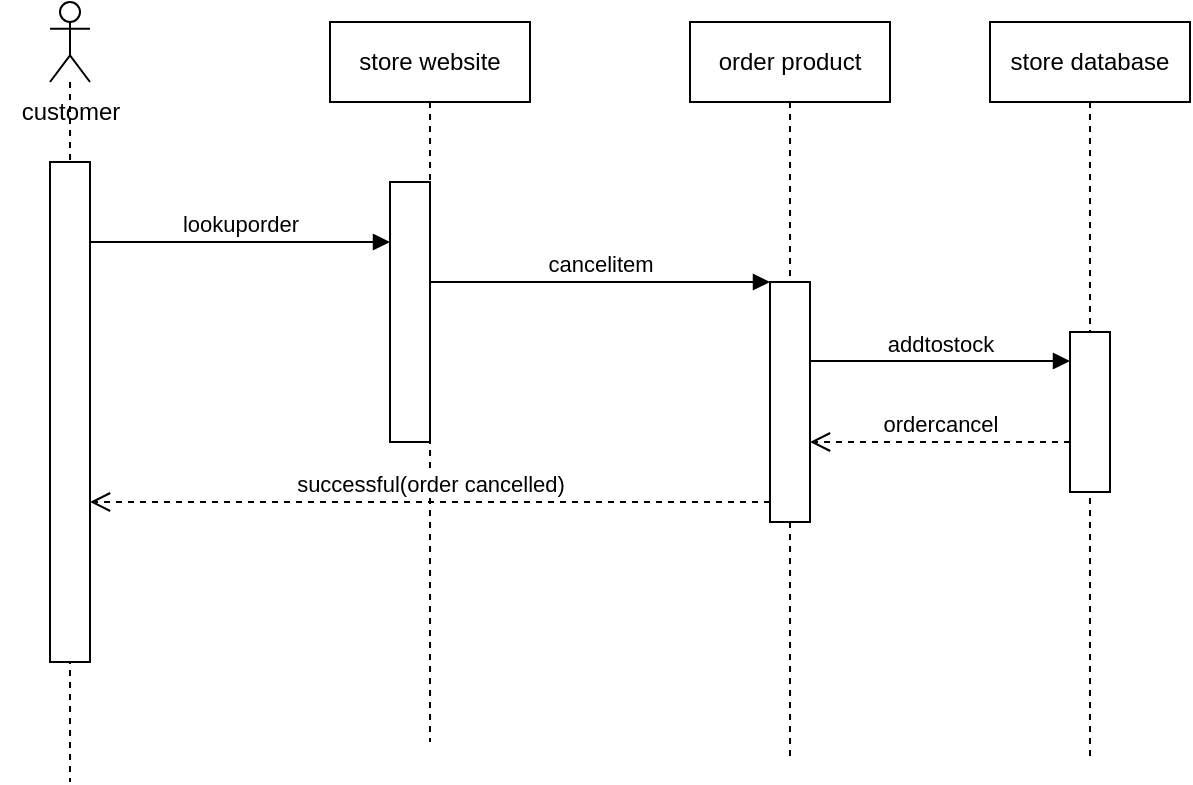 <mxfile version="24.3.1" type="device">
  <diagram name="Page-1" id="QuhwVj971c-NpRBRHxe9">
    <mxGraphModel dx="1050" dy="565" grid="1" gridSize="10" guides="1" tooltips="1" connect="1" arrows="1" fold="1" page="1" pageScale="1" pageWidth="850" pageHeight="1100" math="0" shadow="0">
      <root>
        <mxCell id="0" />
        <mxCell id="1" parent="0" />
        <mxCell id="6UBvbnQ5x66d-xGpxlXS-1" value="" style="shape=umlLifeline;perimeter=lifelinePerimeter;whiteSpace=wrap;html=1;container=1;dropTarget=0;collapsible=0;recursiveResize=0;outlineConnect=0;portConstraint=eastwest;newEdgeStyle={&quot;curved&quot;:0,&quot;rounded&quot;:0};participant=umlActor;" vertex="1" parent="1">
          <mxGeometry x="240" y="150" width="20" height="390" as="geometry" />
        </mxCell>
        <mxCell id="6UBvbnQ5x66d-xGpxlXS-5" value="" style="html=1;points=[[0,0,0,0,5],[0,1,0,0,-5],[1,0,0,0,5],[1,1,0,0,-5]];perimeter=orthogonalPerimeter;outlineConnect=0;targetShapes=umlLifeline;portConstraint=eastwest;newEdgeStyle={&quot;curved&quot;:0,&quot;rounded&quot;:0};" vertex="1" parent="6UBvbnQ5x66d-xGpxlXS-1">
          <mxGeometry y="80" width="20" height="250" as="geometry" />
        </mxCell>
        <mxCell id="6UBvbnQ5x66d-xGpxlXS-2" value="store website" style="shape=umlLifeline;perimeter=lifelinePerimeter;whiteSpace=wrap;html=1;container=1;dropTarget=0;collapsible=0;recursiveResize=0;outlineConnect=0;portConstraint=eastwest;newEdgeStyle={&quot;curved&quot;:0,&quot;rounded&quot;:0};" vertex="1" parent="1">
          <mxGeometry x="380" y="160" width="100" height="360" as="geometry" />
        </mxCell>
        <mxCell id="6UBvbnQ5x66d-xGpxlXS-3" value="order product" style="shape=umlLifeline;perimeter=lifelinePerimeter;whiteSpace=wrap;html=1;container=1;dropTarget=0;collapsible=0;recursiveResize=0;outlineConnect=0;portConstraint=eastwest;newEdgeStyle={&quot;curved&quot;:0,&quot;rounded&quot;:0};" vertex="1" parent="1">
          <mxGeometry x="560" y="160" width="100" height="370" as="geometry" />
        </mxCell>
        <mxCell id="6UBvbnQ5x66d-xGpxlXS-9" value="" style="html=1;points=[[0,0,0,0,5],[0,1,0,0,-5],[1,0,0,0,5],[1,1,0,0,-5]];perimeter=orthogonalPerimeter;outlineConnect=0;targetShapes=umlLifeline;portConstraint=eastwest;newEdgeStyle={&quot;curved&quot;:0,&quot;rounded&quot;:0};" vertex="1" parent="6UBvbnQ5x66d-xGpxlXS-3">
          <mxGeometry x="40" y="130" width="20" height="120" as="geometry" />
        </mxCell>
        <mxCell id="6UBvbnQ5x66d-xGpxlXS-6" value="" style="html=1;points=[[0,0,0,0,5],[0,1,0,0,-5],[1,0,0,0,5],[1,1,0,0,-5]];perimeter=orthogonalPerimeter;outlineConnect=0;targetShapes=umlLifeline;portConstraint=eastwest;newEdgeStyle={&quot;curved&quot;:0,&quot;rounded&quot;:0};" vertex="1" parent="1">
          <mxGeometry x="410" y="240" width="20" height="130" as="geometry" />
        </mxCell>
        <mxCell id="6UBvbnQ5x66d-xGpxlXS-15" value="" style="html=1;verticalAlign=bottom;endArrow=block;curved=0;rounded=0;" edge="1" parent="1">
          <mxGeometry width="80" relative="1" as="geometry">
            <mxPoint x="769.5" y="500" as="sourcePoint" />
            <mxPoint x="769.5" y="500" as="targetPoint" />
          </mxGeometry>
        </mxCell>
        <mxCell id="6UBvbnQ5x66d-xGpxlXS-22" value="store database" style="shape=umlLifeline;perimeter=lifelinePerimeter;whiteSpace=wrap;html=1;container=1;dropTarget=0;collapsible=0;recursiveResize=0;outlineConnect=0;portConstraint=eastwest;newEdgeStyle={&quot;curved&quot;:0,&quot;rounded&quot;:0};" vertex="1" parent="1">
          <mxGeometry x="710" y="160" width="100" height="370" as="geometry" />
        </mxCell>
        <mxCell id="6UBvbnQ5x66d-xGpxlXS-23" value="" style="html=1;points=[[0,0,0,0,5],[0,1,0,0,-5],[1,0,0,0,5],[1,1,0,0,-5]];perimeter=orthogonalPerimeter;outlineConnect=0;targetShapes=umlLifeline;portConstraint=eastwest;newEdgeStyle={&quot;curved&quot;:0,&quot;rounded&quot;:0};" vertex="1" parent="6UBvbnQ5x66d-xGpxlXS-22">
          <mxGeometry x="40" y="155" width="20" height="80" as="geometry" />
        </mxCell>
        <mxCell id="6UBvbnQ5x66d-xGpxlXS-28" value="customer" style="text;html=1;align=center;verticalAlign=middle;resizable=0;points=[];autosize=1;strokeColor=none;fillColor=none;" vertex="1" parent="1">
          <mxGeometry x="215" y="190" width="70" height="30" as="geometry" />
        </mxCell>
        <mxCell id="6UBvbnQ5x66d-xGpxlXS-29" value="lookuporder" style="html=1;verticalAlign=bottom;endArrow=block;curved=0;rounded=0;" edge="1" parent="1" target="6UBvbnQ5x66d-xGpxlXS-6">
          <mxGeometry width="80" relative="1" as="geometry">
            <mxPoint x="260" y="270" as="sourcePoint" />
            <mxPoint x="340" y="270" as="targetPoint" />
          </mxGeometry>
        </mxCell>
        <mxCell id="6UBvbnQ5x66d-xGpxlXS-30" value="cancelitem" style="html=1;verticalAlign=bottom;endArrow=block;curved=0;rounded=0;" edge="1" parent="1" target="6UBvbnQ5x66d-xGpxlXS-9">
          <mxGeometry width="80" relative="1" as="geometry">
            <mxPoint x="430" y="290" as="sourcePoint" />
            <mxPoint x="510" y="290" as="targetPoint" />
          </mxGeometry>
        </mxCell>
        <mxCell id="6UBvbnQ5x66d-xGpxlXS-31" value="addtostock" style="html=1;verticalAlign=bottom;endArrow=block;curved=0;rounded=0;" edge="1" parent="1" target="6UBvbnQ5x66d-xGpxlXS-23">
          <mxGeometry width="80" relative="1" as="geometry">
            <mxPoint x="620" y="329.5" as="sourcePoint" />
            <mxPoint x="700" y="329.5" as="targetPoint" />
          </mxGeometry>
        </mxCell>
        <mxCell id="6UBvbnQ5x66d-xGpxlXS-32" value="ordercancel" style="html=1;verticalAlign=bottom;endArrow=open;dashed=1;endSize=8;curved=0;rounded=0;" edge="1" parent="1" source="6UBvbnQ5x66d-xGpxlXS-23">
          <mxGeometry relative="1" as="geometry">
            <mxPoint x="700" y="370" as="sourcePoint" />
            <mxPoint x="620" y="370" as="targetPoint" />
          </mxGeometry>
        </mxCell>
        <mxCell id="6UBvbnQ5x66d-xGpxlXS-33" value="successful(order cancelled)" style="html=1;verticalAlign=bottom;endArrow=open;dashed=1;endSize=8;curved=0;rounded=0;entryX=1;entryY=0.68;entryDx=0;entryDy=0;entryPerimeter=0;" edge="1" parent="1" target="6UBvbnQ5x66d-xGpxlXS-5">
          <mxGeometry relative="1" as="geometry">
            <mxPoint x="600" y="400" as="sourcePoint" />
            <mxPoint x="520" y="400" as="targetPoint" />
          </mxGeometry>
        </mxCell>
      </root>
    </mxGraphModel>
  </diagram>
</mxfile>
